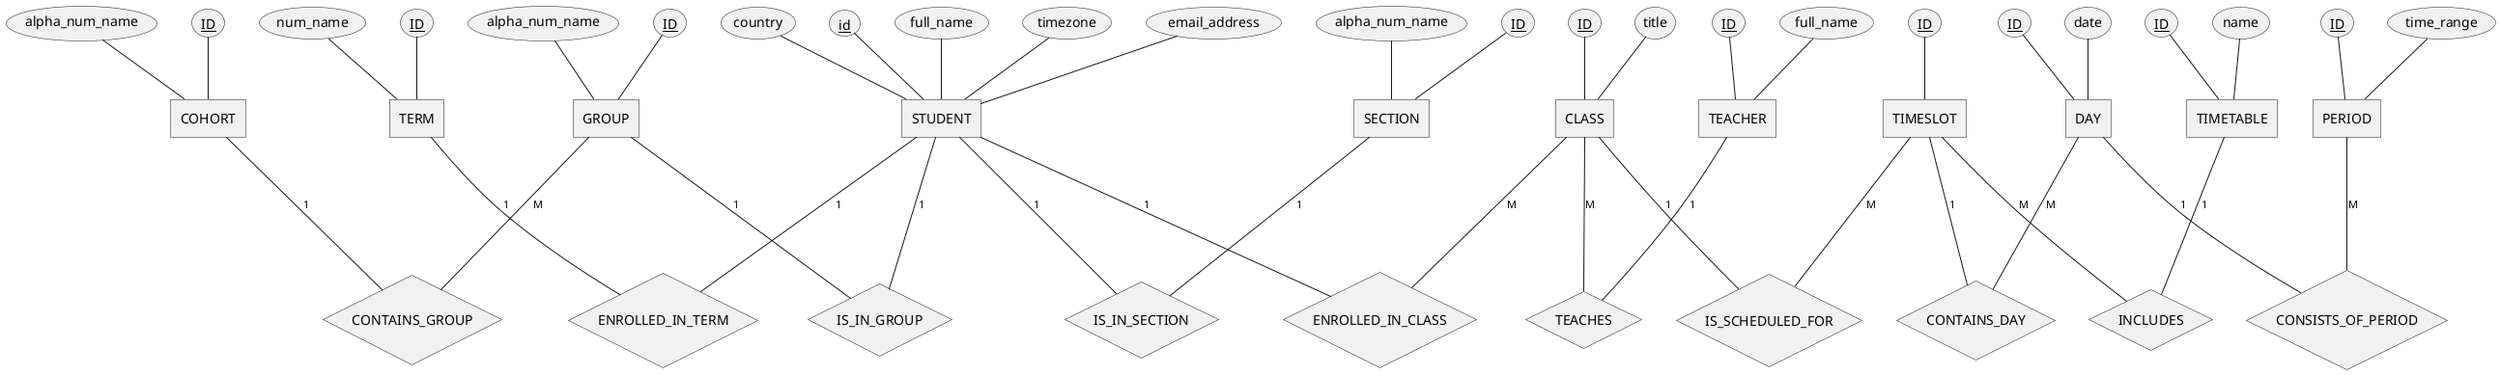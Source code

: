 @startchen

'"Each [ENTITY1] [cardinality+optionality] [relationship verb] [cardinality+optionality] [ENTITY2]"

/'
Each CLASS is a COURSE
Each MODULE has 3 COURSES
Each TERM has 3 MODULEs
Each CLASS may last 8 to 10 weeks
'/

'				Entities
entity STUDENT {
	id <<key>>
	full_name
	timezone
	email_address
	country
}
entity SECTION {
	ID <<key>>
	alpha_num_name
 }
entity GROUP {
	ID <<key>>
	alpha_num_name
 }
entity COHORT {
	ID <<key>>
	alpha_num_name
 }
entity TERM {
	ID <<key>>
	num_name
 }
entity TEACHER {
	ID <<key>>
	full_name
 }
entity CLASS {
	ID <<key>>
	title
 }
 entity TIMESLOT {
	ID <<key>>
 }
entity TIMETABLE {
	ID <<key>>
	name
 }
 entity DAY {
    ID <<key>>
    date
 }
 entity PERIOD {
    ID <<key>>
    time_range
 }

'				Relationships
relationship IS_IN_GROUP {
 }
relationship IS_IN_SECTION {
 }
relationship ENROLLED_IN_TERM {
 }
relationship ENROLLED_IN_CLASS {
 }
relationship TEACHES {
 }
relationship IS_SCHEDULED_FOR {
 }
relationship CONTAINS_GROUP {
 }
relationship CONTAINS_DAY {
 }
relationship CONSISTS_OF_PERIOD {
 }
relationship INCLUDES {
 }

'				Connections
'Each STUDENT must BELONG to exactly one SECTION and exactly one GROUP.
STUDENT -1- IS_IN_SECTION
SECTION -1- IS_IN_SECTION

STUDENT -1- IS_IN_GROUP
GROUP -1- IS_IN_GROUP

'Each COHORT must have one or many GROUPs.
COHORT -1- CONTAINS_GROUP
GROUP -M- CONTAINS_GROUP

'Each STUDENT must be ENROLLED to exactly one TERM.
STUDENT -1- ENROLLED_IN_TERM
TERM -1- ENROLLED_IN_TERM

'Each STUDENT must be ENROLLED in at least one or many CLASS.
STUDENT -1- ENROLLED_IN_CLASS
CLASS -M- ENROLLED_IN_CLASS

'Each TEACHER must be ASSIGNED to one or many CLASSES
TEACHER -1- TEACHES
CLASS -M- TEACHES

'Each CLASS IS_SCHEDULED_FOR one or many TIMESLOTs
CLASS -1- IS_SCHEDULED_FOR
TIMESLOT -M- IS_SCHEDULED_FOR

'Each TIMESLOT must CONTAINS_DAY one or many DAYs
TIMESLOT -1- CONTAINS_DAY
DAY -M- CONTAINS_DAY

'Each DAY must CONSISTS_OF_PERIOD one or many PERIODs
DAY -1- CONSISTS_OF_PERIOD
PERIOD -M- CONSISTS_OF_PERIOD

'Each TIMETABLE must INCLUDES one or many TIMESLOTs
TIMETABLE -1- INCLUDES
TIMESLOT -M- INCLUDES

@endchen
